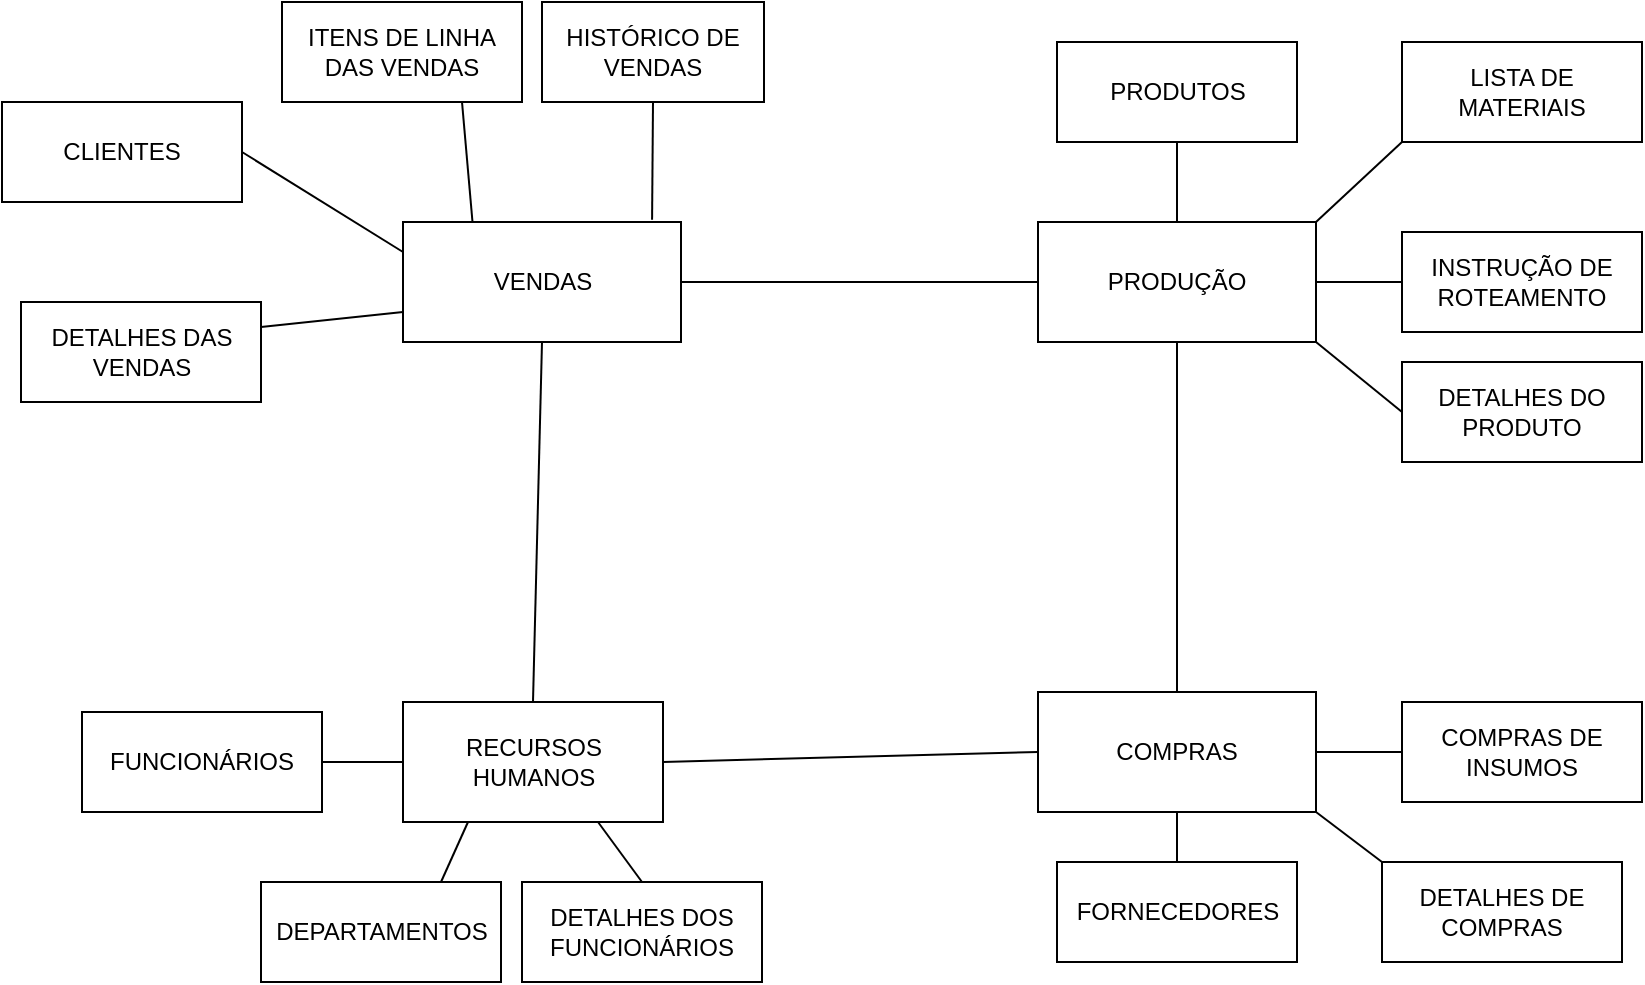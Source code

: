 <mxfile version="21.3.5" type="device">
  <diagram name="Página-1" id="YDh6L2IYVUN4PMTuu29F">
    <mxGraphModel dx="926" dy="509" grid="1" gridSize="10" guides="1" tooltips="1" connect="1" arrows="1" fold="1" page="1" pageScale="1" pageWidth="827" pageHeight="1169" math="0" shadow="0">
      <root>
        <mxCell id="0" />
        <mxCell id="1" parent="0" />
        <mxCell id="_g6OVk_PxbeC1JuTdMgR-1" value="PRODUÇÃO" style="whiteSpace=wrap;html=1;align=center;" vertex="1" parent="1">
          <mxGeometry x="688" y="170" width="139" height="60" as="geometry" />
        </mxCell>
        <mxCell id="_g6OVk_PxbeC1JuTdMgR-3" value="RECURSOS HUMANOS" style="whiteSpace=wrap;html=1;align=center;" vertex="1" parent="1">
          <mxGeometry x="370.5" y="410" width="130" height="60" as="geometry" />
        </mxCell>
        <mxCell id="_g6OVk_PxbeC1JuTdMgR-48" value="VENDAS" style="whiteSpace=wrap;html=1;align=center;" vertex="1" parent="1">
          <mxGeometry x="370.5" y="170" width="139" height="60" as="geometry" />
        </mxCell>
        <mxCell id="_g6OVk_PxbeC1JuTdMgR-72" value="COMPRAS" style="whiteSpace=wrap;html=1;align=center;" vertex="1" parent="1">
          <mxGeometry x="688" y="405" width="139" height="60" as="geometry" />
        </mxCell>
        <mxCell id="_g6OVk_PxbeC1JuTdMgR-95" value="CLIENTES" style="whiteSpace=wrap;html=1;align=center;" vertex="1" parent="1">
          <mxGeometry x="170" y="110" width="120" height="50" as="geometry" />
        </mxCell>
        <mxCell id="_g6OVk_PxbeC1JuTdMgR-96" value="DETALHES DAS VENDAS" style="whiteSpace=wrap;html=1;align=center;" vertex="1" parent="1">
          <mxGeometry x="179.5" y="210" width="120" height="50" as="geometry" />
        </mxCell>
        <mxCell id="_g6OVk_PxbeC1JuTdMgR-97" value="ITENS DE LINHA DAS VENDAS" style="whiteSpace=wrap;html=1;align=center;" vertex="1" parent="1">
          <mxGeometry x="310" y="60" width="120" height="50" as="geometry" />
        </mxCell>
        <mxCell id="_g6OVk_PxbeC1JuTdMgR-98" value="HISTÓRICO DE VENDAS" style="whiteSpace=wrap;html=1;align=center;" vertex="1" parent="1">
          <mxGeometry x="440" y="60" width="111" height="50" as="geometry" />
        </mxCell>
        <mxCell id="_g6OVk_PxbeC1JuTdMgR-99" value="" style="endArrow=none;html=1;rounded=0;entryX=0.25;entryY=0;entryDx=0;entryDy=0;exitX=0.75;exitY=1;exitDx=0;exitDy=0;" edge="1" parent="1" source="_g6OVk_PxbeC1JuTdMgR-97" target="_g6OVk_PxbeC1JuTdMgR-48">
          <mxGeometry relative="1" as="geometry">
            <mxPoint x="420" y="140" as="sourcePoint" />
            <mxPoint x="520" y="240" as="targetPoint" />
          </mxGeometry>
        </mxCell>
        <mxCell id="_g6OVk_PxbeC1JuTdMgR-100" value="" style="endArrow=none;html=1;rounded=0;exitX=0.5;exitY=1;exitDx=0;exitDy=0;entryX=0.896;entryY=-0.018;entryDx=0;entryDy=0;entryPerimeter=0;" edge="1" parent="1" source="_g6OVk_PxbeC1JuTdMgR-98" target="_g6OVk_PxbeC1JuTdMgR-48">
          <mxGeometry relative="1" as="geometry">
            <mxPoint x="410" y="120" as="sourcePoint" />
            <mxPoint x="415" y="180" as="targetPoint" />
          </mxGeometry>
        </mxCell>
        <mxCell id="_g6OVk_PxbeC1JuTdMgR-101" value="" style="endArrow=none;html=1;rounded=0;entryX=0;entryY=0.25;entryDx=0;entryDy=0;exitX=1;exitY=0.5;exitDx=0;exitDy=0;" edge="1" parent="1" source="_g6OVk_PxbeC1JuTdMgR-95" target="_g6OVk_PxbeC1JuTdMgR-48">
          <mxGeometry relative="1" as="geometry">
            <mxPoint x="410" y="120" as="sourcePoint" />
            <mxPoint x="415" y="180" as="targetPoint" />
          </mxGeometry>
        </mxCell>
        <mxCell id="_g6OVk_PxbeC1JuTdMgR-102" value="" style="endArrow=none;html=1;rounded=0;entryX=0;entryY=0.75;entryDx=0;entryDy=0;exitX=1;exitY=0.25;exitDx=0;exitDy=0;" edge="1" parent="1" source="_g6OVk_PxbeC1JuTdMgR-96" target="_g6OVk_PxbeC1JuTdMgR-48">
          <mxGeometry relative="1" as="geometry">
            <mxPoint x="420" y="130" as="sourcePoint" />
            <mxPoint x="425" y="190" as="targetPoint" />
          </mxGeometry>
        </mxCell>
        <mxCell id="_g6OVk_PxbeC1JuTdMgR-103" value="FORNECEDORES" style="whiteSpace=wrap;html=1;align=center;" vertex="1" parent="1">
          <mxGeometry x="697.5" y="490" width="120" height="50" as="geometry" />
        </mxCell>
        <mxCell id="_g6OVk_PxbeC1JuTdMgR-104" value="DETALHES DE COMPRAS" style="whiteSpace=wrap;html=1;align=center;" vertex="1" parent="1">
          <mxGeometry x="860" y="490" width="120" height="50" as="geometry" />
        </mxCell>
        <mxCell id="_g6OVk_PxbeC1JuTdMgR-105" value="COMPRAS DE INSUMOS" style="whiteSpace=wrap;html=1;align=center;" vertex="1" parent="1">
          <mxGeometry x="870" y="410" width="120" height="50" as="geometry" />
        </mxCell>
        <mxCell id="_g6OVk_PxbeC1JuTdMgR-106" value="" style="endArrow=none;html=1;rounded=0;entryX=0.5;entryY=1;entryDx=0;entryDy=0;exitX=0.5;exitY=0;exitDx=0;exitDy=0;" edge="1" parent="1" source="_g6OVk_PxbeC1JuTdMgR-103" target="_g6OVk_PxbeC1JuTdMgR-72">
          <mxGeometry relative="1" as="geometry">
            <mxPoint x="810.5" y="243" as="sourcePoint" />
            <mxPoint x="881.5" y="235" as="targetPoint" />
          </mxGeometry>
        </mxCell>
        <mxCell id="_g6OVk_PxbeC1JuTdMgR-108" value="" style="endArrow=none;html=1;rounded=0;entryX=1;entryY=1;entryDx=0;entryDy=0;exitX=0;exitY=0;exitDx=0;exitDy=0;" edge="1" parent="1" source="_g6OVk_PxbeC1JuTdMgR-104" target="_g6OVk_PxbeC1JuTdMgR-72">
          <mxGeometry relative="1" as="geometry">
            <mxPoint x="810.5" y="425" as="sourcePoint" />
            <mxPoint x="870.5" y="445" as="targetPoint" />
          </mxGeometry>
        </mxCell>
        <mxCell id="_g6OVk_PxbeC1JuTdMgR-109" value="" style="endArrow=none;html=1;rounded=0;entryX=1;entryY=0.5;entryDx=0;entryDy=0;exitX=0;exitY=0.5;exitDx=0;exitDy=0;" edge="1" parent="1" source="_g6OVk_PxbeC1JuTdMgR-105" target="_g6OVk_PxbeC1JuTdMgR-72">
          <mxGeometry relative="1" as="geometry">
            <mxPoint x="810.5" y="485" as="sourcePoint" />
            <mxPoint x="870.5" y="460" as="targetPoint" />
          </mxGeometry>
        </mxCell>
        <mxCell id="_g6OVk_PxbeC1JuTdMgR-110" value="FUNCIONÁRIOS" style="whiteSpace=wrap;html=1;align=center;" vertex="1" parent="1">
          <mxGeometry x="210" y="415" width="120" height="50" as="geometry" />
        </mxCell>
        <mxCell id="_g6OVk_PxbeC1JuTdMgR-111" value="DEPARTAMENTOS" style="whiteSpace=wrap;html=1;align=center;" vertex="1" parent="1">
          <mxGeometry x="299.5" y="500" width="120" height="50" as="geometry" />
        </mxCell>
        <mxCell id="_g6OVk_PxbeC1JuTdMgR-112" value="PRODUTOS" style="whiteSpace=wrap;html=1;align=center;" vertex="1" parent="1">
          <mxGeometry x="697.5" y="80" width="120" height="50" as="geometry" />
        </mxCell>
        <mxCell id="_g6OVk_PxbeC1JuTdMgR-113" value="DETALHES DOS FUNCIONÁRIOS" style="whiteSpace=wrap;html=1;align=center;" vertex="1" parent="1">
          <mxGeometry x="430" y="500" width="120" height="50" as="geometry" />
        </mxCell>
        <mxCell id="_g6OVk_PxbeC1JuTdMgR-114" value="LISTA DE MATERIAIS" style="whiteSpace=wrap;html=1;align=center;" vertex="1" parent="1">
          <mxGeometry x="870" y="80" width="120" height="50" as="geometry" />
        </mxCell>
        <mxCell id="_g6OVk_PxbeC1JuTdMgR-115" value="INSTRUÇÃO DE ROTEAMENTO" style="whiteSpace=wrap;html=1;align=center;" vertex="1" parent="1">
          <mxGeometry x="870" y="175" width="120" height="50" as="geometry" />
        </mxCell>
        <mxCell id="_g6OVk_PxbeC1JuTdMgR-116" value="DETALHES DO PRODUTO" style="whiteSpace=wrap;html=1;align=center;" vertex="1" parent="1">
          <mxGeometry x="870" y="240" width="120" height="50" as="geometry" />
        </mxCell>
        <mxCell id="_g6OVk_PxbeC1JuTdMgR-117" value="" style="endArrow=none;html=1;rounded=0;exitX=0.5;exitY=1;exitDx=0;exitDy=0;entryX=0.5;entryY=0;entryDx=0;entryDy=0;" edge="1" parent="1" source="_g6OVk_PxbeC1JuTdMgR-112" target="_g6OVk_PxbeC1JuTdMgR-1">
          <mxGeometry relative="1" as="geometry">
            <mxPoint x="506" y="120" as="sourcePoint" />
            <mxPoint x="505" y="179" as="targetPoint" />
          </mxGeometry>
        </mxCell>
        <mxCell id="_g6OVk_PxbeC1JuTdMgR-118" value="" style="endArrow=none;html=1;rounded=0;exitX=0;exitY=1;exitDx=0;exitDy=0;entryX=1;entryY=0;entryDx=0;entryDy=0;" edge="1" parent="1" source="_g6OVk_PxbeC1JuTdMgR-114" target="_g6OVk_PxbeC1JuTdMgR-1">
          <mxGeometry relative="1" as="geometry">
            <mxPoint x="768" y="140" as="sourcePoint" />
            <mxPoint x="768" y="180" as="targetPoint" />
          </mxGeometry>
        </mxCell>
        <mxCell id="_g6OVk_PxbeC1JuTdMgR-119" value="" style="endArrow=none;html=1;rounded=0;exitX=0;exitY=0.5;exitDx=0;exitDy=0;entryX=1;entryY=0.5;entryDx=0;entryDy=0;" edge="1" parent="1" source="_g6OVk_PxbeC1JuTdMgR-115" target="_g6OVk_PxbeC1JuTdMgR-1">
          <mxGeometry relative="1" as="geometry">
            <mxPoint x="880" y="140" as="sourcePoint" />
            <mxPoint x="837" y="180" as="targetPoint" />
          </mxGeometry>
        </mxCell>
        <mxCell id="_g6OVk_PxbeC1JuTdMgR-120" value="" style="endArrow=none;html=1;rounded=0;exitX=0;exitY=0.5;exitDx=0;exitDy=0;entryX=1;entryY=1;entryDx=0;entryDy=0;" edge="1" parent="1" source="_g6OVk_PxbeC1JuTdMgR-116" target="_g6OVk_PxbeC1JuTdMgR-1">
          <mxGeometry relative="1" as="geometry">
            <mxPoint x="880" y="210" as="sourcePoint" />
            <mxPoint x="837" y="210" as="targetPoint" />
          </mxGeometry>
        </mxCell>
        <mxCell id="_g6OVk_PxbeC1JuTdMgR-121" value="" style="endArrow=none;html=1;rounded=0;exitX=0;exitY=0.5;exitDx=0;exitDy=0;entryX=1;entryY=0.5;entryDx=0;entryDy=0;" edge="1" parent="1" source="_g6OVk_PxbeC1JuTdMgR-3" target="_g6OVk_PxbeC1JuTdMgR-110">
          <mxGeometry relative="1" as="geometry">
            <mxPoint x="467.5" y="215" as="sourcePoint" />
            <mxPoint x="424.5" y="215" as="targetPoint" />
          </mxGeometry>
        </mxCell>
        <mxCell id="_g6OVk_PxbeC1JuTdMgR-122" value="" style="endArrow=none;html=1;rounded=0;exitX=0.75;exitY=1;exitDx=0;exitDy=0;entryX=0.5;entryY=0;entryDx=0;entryDy=0;" edge="1" parent="1" source="_g6OVk_PxbeC1JuTdMgR-3" target="_g6OVk_PxbeC1JuTdMgR-113">
          <mxGeometry relative="1" as="geometry">
            <mxPoint x="410.5" y="445" as="sourcePoint" />
            <mxPoint x="447.5" y="445" as="targetPoint" />
          </mxGeometry>
        </mxCell>
        <mxCell id="_g6OVk_PxbeC1JuTdMgR-123" value="" style="endArrow=none;html=1;rounded=0;exitX=0.25;exitY=1;exitDx=0;exitDy=0;entryX=0.75;entryY=0;entryDx=0;entryDy=0;" edge="1" parent="1" source="_g6OVk_PxbeC1JuTdMgR-3" target="_g6OVk_PxbeC1JuTdMgR-111">
          <mxGeometry relative="1" as="geometry">
            <mxPoint x="410.5" y="475" as="sourcePoint" />
            <mxPoint x="447.5" y="505" as="targetPoint" />
          </mxGeometry>
        </mxCell>
        <mxCell id="_g6OVk_PxbeC1JuTdMgR-125" value="" style="endArrow=none;html=1;rounded=0;entryX=1;entryY=0.5;entryDx=0;entryDy=0;exitX=0;exitY=0.5;exitDx=0;exitDy=0;" edge="1" parent="1" source="_g6OVk_PxbeC1JuTdMgR-72" target="_g6OVk_PxbeC1JuTdMgR-3">
          <mxGeometry relative="1" as="geometry">
            <mxPoint x="450" y="340" as="sourcePoint" />
            <mxPoint x="381" y="225" as="targetPoint" />
          </mxGeometry>
        </mxCell>
        <mxCell id="_g6OVk_PxbeC1JuTdMgR-126" value="" style="endArrow=none;html=1;rounded=0;entryX=0;entryY=0.5;entryDx=0;entryDy=0;exitX=1;exitY=0.5;exitDx=0;exitDy=0;" edge="1" parent="1" source="_g6OVk_PxbeC1JuTdMgR-48" target="_g6OVk_PxbeC1JuTdMgR-1">
          <mxGeometry relative="1" as="geometry">
            <mxPoint x="460" y="350" as="sourcePoint" />
            <mxPoint x="446" y="420" as="targetPoint" />
          </mxGeometry>
        </mxCell>
        <mxCell id="_g6OVk_PxbeC1JuTdMgR-127" value="" style="endArrow=none;html=1;rounded=0;entryX=0.5;entryY=1;entryDx=0;entryDy=0;exitX=0.5;exitY=0;exitDx=0;exitDy=0;" edge="1" parent="1" source="_g6OVk_PxbeC1JuTdMgR-72" target="_g6OVk_PxbeC1JuTdMgR-1">
          <mxGeometry relative="1" as="geometry">
            <mxPoint x="520" y="210" as="sourcePoint" />
            <mxPoint x="698" y="210" as="targetPoint" />
          </mxGeometry>
        </mxCell>
        <mxCell id="_g6OVk_PxbeC1JuTdMgR-128" value="" style="endArrow=none;html=1;rounded=0;entryX=0.5;entryY=0;entryDx=0;entryDy=0;exitX=0.5;exitY=1;exitDx=0;exitDy=0;" edge="1" parent="1" source="_g6OVk_PxbeC1JuTdMgR-48" target="_g6OVk_PxbeC1JuTdMgR-3">
          <mxGeometry relative="1" as="geometry">
            <mxPoint x="698" y="445" as="sourcePoint" />
            <mxPoint x="511" y="450" as="targetPoint" />
          </mxGeometry>
        </mxCell>
      </root>
    </mxGraphModel>
  </diagram>
</mxfile>
